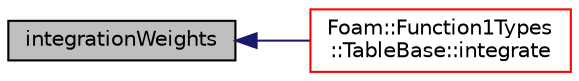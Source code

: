 digraph "integrationWeights"
{
  bgcolor="transparent";
  edge [fontname="Helvetica",fontsize="10",labelfontname="Helvetica",labelfontsize="10"];
  node [fontname="Helvetica",fontsize="10",shape=record];
  rankdir="LR";
  Node120 [label="integrationWeights",height=0.2,width=0.4,color="black", fillcolor="grey75", style="filled", fontcolor="black"];
  Node120 -> Node121 [dir="back",color="midnightblue",fontsize="10",style="solid",fontname="Helvetica"];
  Node121 [label="Foam::Function1Types\l::TableBase::integrate",height=0.2,width=0.4,color="red",URL="$a28833.html#ad2a57c33942565f457c179121c832e78",tooltip="Integrate between two (scalar) values. "];
}
